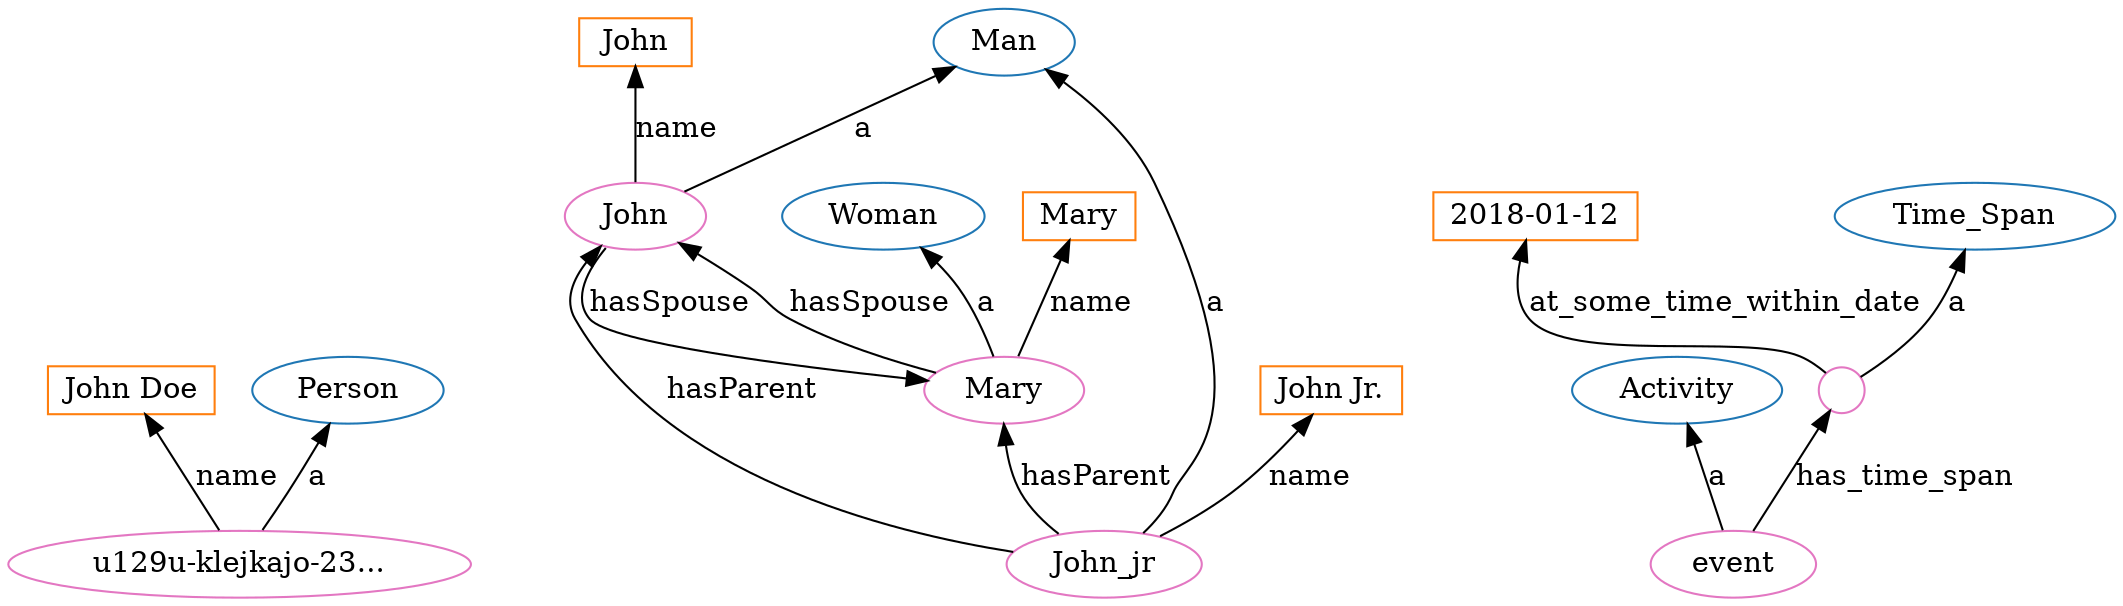digraph G {
  rankdir=BT
  node[height=.3]
"2293202c28df42988d496d4bda22594f" [fillcolor="#ff7f0e" color="#ff7f0e" label="John Doe" shape="rect"]
"573e8d77550a48898ff41e8d8944897c" [fillcolor="#ff7f0e" color="#ff7f0e" label="Mary" shape="rect"]
"610e4ad509c440559ff4948fe6b4f832" [fillcolor="#ff7f0e" color="#ff7f0e" label="John Jr." shape="rect"]
"c4da537c16514dae84867db30d67b366" [fillcolor="#ff7f0e" color="#ff7f0e" label="2018-01-12" shape="rect"]
"d6a82a951b924e0a843cdef36840ff07" [fillcolor="#ff7f0e" color="#ff7f0e" label="John" shape="rect"]
"http://dig.isi.edu/Activity" [fillcolor="#1f77b4" color="#1f77b4" label="Activity"]
"http://dig.isi.edu/John" [fillcolor="#e377c2" color="#e377c2" label="John"]
"http://dig.isi.edu/John_jr" [fillcolor="#e377c2" color="#e377c2" label="John_jr"]
"http://dig.isi.edu/Man" [fillcolor="#1f77b4" color="#1f77b4" label="Man"]
"http://dig.isi.edu/Mary" [fillcolor="#e377c2" color="#e377c2" label="Mary"]
"http://dig.isi.edu/Person" [fillcolor="#1f77b4" color="#1f77b4" label="Person"]
"http://dig.isi.edu/Time_Span" [fillcolor="#1f77b4" color="#1f77b4" label="Time_Span"]
"http://dig.isi.edu/Woman" [fillcolor="#1f77b4" color="#1f77b4" label="Woman"]
"http://dig.isi.edu/event" [fillcolor="#e377c2" color="#e377c2" label="event"]
"http://dig.isi.edu/u129u-klejkajo-2309124u-sajfl" [fillcolor="#e377c2" color="#e377c2" label="u129u-klejkajo-23..."]
"nb8484a39666a40c8ac4ab6d09550c211b1" [fillcolor="#e377c2" color="#e377c2" label="" shape="circle"]
  "http://dig.isi.edu/John" -> "d6a82a951b924e0a843cdef36840ff07" [label="name"]
  "http://dig.isi.edu/John" -> "http://dig.isi.edu/Man" [label="a"]
  "http://dig.isi.edu/John" -> "http://dig.isi.edu/Mary" [label="hasSpouse"]
  "http://dig.isi.edu/John_jr" -> "610e4ad509c440559ff4948fe6b4f832" [label="name"]
  "http://dig.isi.edu/John_jr" -> "http://dig.isi.edu/John" [label="hasParent"]
  "http://dig.isi.edu/John_jr" -> "http://dig.isi.edu/Man" [label="a"]
  "http://dig.isi.edu/John_jr" -> "http://dig.isi.edu/Mary" [label="hasParent"]
  "http://dig.isi.edu/Mary" -> "573e8d77550a48898ff41e8d8944897c" [label="name"]
  "http://dig.isi.edu/Mary" -> "http://dig.isi.edu/John" [label="hasSpouse"]
  "http://dig.isi.edu/Mary" -> "http://dig.isi.edu/Woman" [label="a"]
  "http://dig.isi.edu/event" -> "http://dig.isi.edu/Activity" [label="a"]
  "http://dig.isi.edu/event" -> "nb8484a39666a40c8ac4ab6d09550c211b1" [label="has_time_span"]
  "http://dig.isi.edu/u129u-klejkajo-2309124u-sajfl" -> "2293202c28df42988d496d4bda22594f" [label="name"]
  "http://dig.isi.edu/u129u-klejkajo-2309124u-sajfl" -> "http://dig.isi.edu/Person" [label="a"]
  "nb8484a39666a40c8ac4ab6d09550c211b1" -> "c4da537c16514dae84867db30d67b366" [label="at_some_time_within_date"]
  "nb8484a39666a40c8ac4ab6d09550c211b1" -> "http://dig.isi.edu/Time_Span" [label="a"]
}